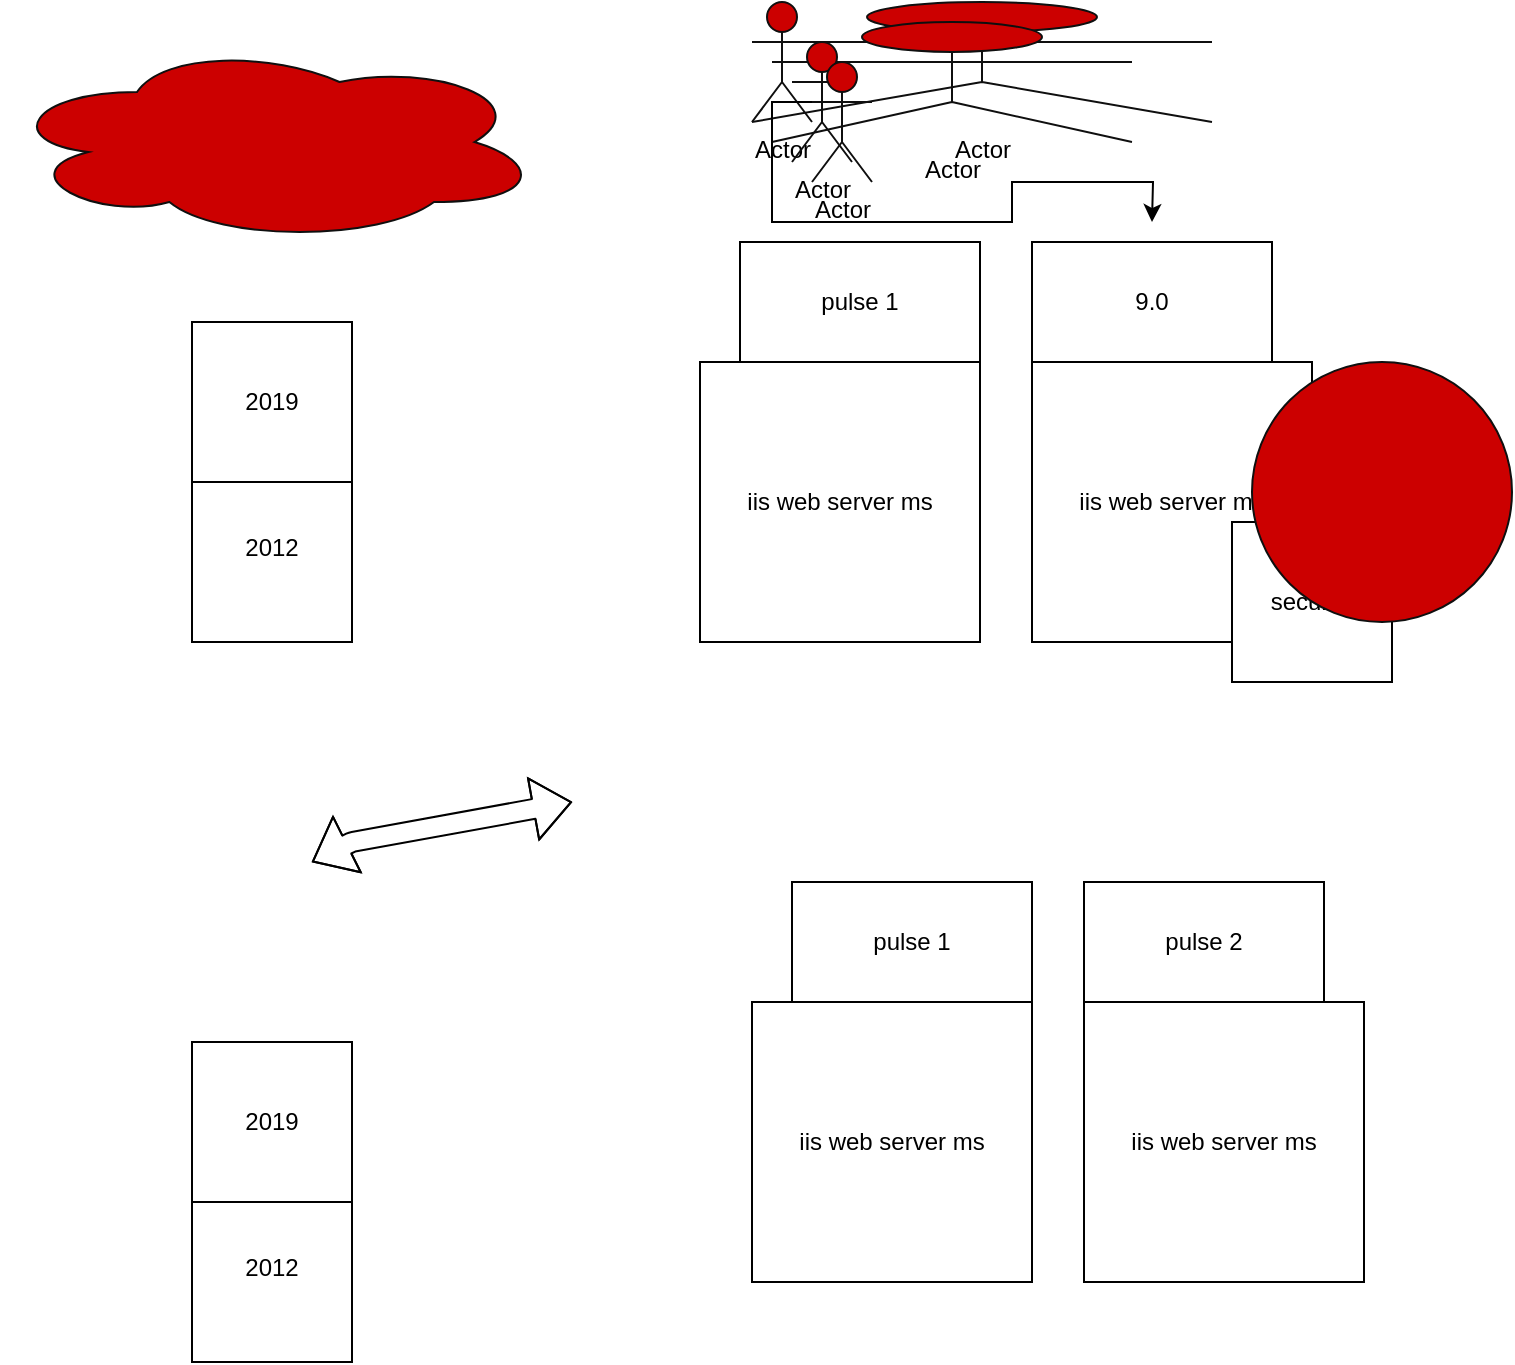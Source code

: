 <mxfile version="13.7.7" type="github"><diagram id="M_wJ2gB4VUgng6MW3NTm" name="Page-1"><mxGraphModel dx="1422" dy="791" grid="1" gridSize="10" guides="1" tooltips="1" connect="1" arrows="1" fold="1" page="1" pageScale="1" pageWidth="827" pageHeight="1169" math="0" shadow="0"><root><mxCell id="0"/><mxCell id="1" parent="0"/><mxCell id="YLJuL5azLFsp-DDm6WVT-1" value="pulse 1" style="rounded=0;whiteSpace=wrap;html=1;" parent="1" vertex="1"><mxGeometry x="414" y="130" width="120" height="60" as="geometry"/></mxCell><mxCell id="YLJuL5azLFsp-DDm6WVT-2" value="9.0" style="rounded=0;whiteSpace=wrap;html=1;" parent="1" vertex="1"><mxGeometry x="560" y="130" width="120" height="60" as="geometry"/></mxCell><mxCell id="YLJuL5azLFsp-DDm6WVT-3" value="iis web server ms " style="whiteSpace=wrap;html=1;aspect=fixed;" parent="1" vertex="1"><mxGeometry x="560" y="190" width="140" height="140" as="geometry"/></mxCell><mxCell id="YLJuL5azLFsp-DDm6WVT-6" value="" style="whiteSpace=wrap;html=1;aspect=fixed;" parent="1" vertex="1"><mxGeometry x="394" y="190" width="140" height="140" as="geometry"/></mxCell><mxCell id="YLJuL5azLFsp-DDm6WVT-7" value="iis web server ms " style="whiteSpace=wrap;html=1;aspect=fixed;" parent="1" vertex="1"><mxGeometry x="394" y="190" width="140" height="140" as="geometry"/></mxCell><mxCell id="YLJuL5azLFsp-DDm6WVT-8" value="pulse 1" style="rounded=0;whiteSpace=wrap;html=1;" parent="1" vertex="1"><mxGeometry x="440" y="450" width="120" height="60" as="geometry"/></mxCell><mxCell id="YLJuL5azLFsp-DDm6WVT-9" value="pulse 2" style="rounded=0;whiteSpace=wrap;html=1;" parent="1" vertex="1"><mxGeometry x="586" y="450" width="120" height="60" as="geometry"/></mxCell><mxCell id="YLJuL5azLFsp-DDm6WVT-10" value="iis web server ms " style="whiteSpace=wrap;html=1;aspect=fixed;" parent="1" vertex="1"><mxGeometry x="586" y="510" width="140" height="140" as="geometry"/></mxCell><mxCell id="YLJuL5azLFsp-DDm6WVT-11" value="" style="whiteSpace=wrap;html=1;aspect=fixed;" parent="1" vertex="1"><mxGeometry x="420" y="510" width="140" height="140" as="geometry"/></mxCell><mxCell id="YLJuL5azLFsp-DDm6WVT-12" value="iis web server ms " style="whiteSpace=wrap;html=1;aspect=fixed;" parent="1" vertex="1"><mxGeometry x="420" y="510" width="140" height="140" as="geometry"/></mxCell><mxCell id="YLJuL5azLFsp-DDm6WVT-13" value="security" style="whiteSpace=wrap;html=1;aspect=fixed;" parent="1" vertex="1"><mxGeometry x="660" y="270" width="80" height="80" as="geometry"/></mxCell><mxCell id="YLJuL5azLFsp-DDm6WVT-14" value="" style="shape=flexArrow;endArrow=classic;startArrow=classic;html=1;" parent="1" edge="1"><mxGeometry width="50" height="50" relative="1" as="geometry"><mxPoint x="200" y="440" as="sourcePoint"/><mxPoint x="330" y="410" as="targetPoint"/><Array as="points"><mxPoint x="220" y="430"/></Array></mxGeometry></mxCell><mxCell id="YLJuL5azLFsp-DDm6WVT-15" value="&lt;div&gt;2012&lt;/div&gt;&lt;div&gt;&lt;br&gt;&lt;/div&gt;" style="whiteSpace=wrap;html=1;aspect=fixed;" parent="1" vertex="1"><mxGeometry x="140" y="250" width="80" height="80" as="geometry"/></mxCell><mxCell id="YLJuL5azLFsp-DDm6WVT-16" value="&lt;div&gt;2019&lt;/div&gt;" style="whiteSpace=wrap;html=1;aspect=fixed;" parent="1" vertex="1"><mxGeometry x="140" y="170" width="80" height="80" as="geometry"/></mxCell><mxCell id="YLJuL5azLFsp-DDm6WVT-17" value="&lt;div&gt;2012&lt;/div&gt;&lt;div&gt;&lt;br&gt;&lt;/div&gt;" style="whiteSpace=wrap;html=1;aspect=fixed;" parent="1" vertex="1"><mxGeometry x="140" y="610" width="80" height="80" as="geometry"/></mxCell><mxCell id="YLJuL5azLFsp-DDm6WVT-18" value="&lt;div&gt;2019&lt;/div&gt;" style="whiteSpace=wrap;html=1;aspect=fixed;" parent="1" vertex="1"><mxGeometry x="140" y="530" width="80" height="80" as="geometry"/></mxCell><mxCell id="YLJuL5azLFsp-DDm6WVT-20" value="" style="ellipse;whiteSpace=wrap;html=1;aspect=fixed;strokeColor=#0F0F0F;fillColor=#CC0000;" parent="1" vertex="1"><mxGeometry x="670" y="190" width="130" height="130" as="geometry"/></mxCell><mxCell id="YLJuL5azLFsp-DDm6WVT-21" value="Actor" style="shape=umlActor;verticalLabelPosition=bottom;verticalAlign=top;html=1;outlineConnect=0;strokeColor=#0F0F0F;fillColor=#CC0000;" parent="1" vertex="1"><mxGeometry x="420" y="10" width="30" height="60" as="geometry"/></mxCell><mxCell id="YLJuL5azLFsp-DDm6WVT-22" value="Actor" style="shape=umlActor;verticalLabelPosition=bottom;verticalAlign=top;html=1;outlineConnect=0;strokeColor=#0F0F0F;fillColor=#CC0000;" parent="1" vertex="1"><mxGeometry x="420" y="10" width="230" height="60" as="geometry"/></mxCell><mxCell id="YLJuL5azLFsp-DDm6WVT-23" value="Actor" style="shape=umlActor;verticalLabelPosition=bottom;verticalAlign=top;html=1;outlineConnect=0;strokeColor=#0F0F0F;fillColor=#CC0000;" parent="1" vertex="1"><mxGeometry x="430" y="20" width="180" height="60" as="geometry"/></mxCell><mxCell id="YLJuL5azLFsp-DDm6WVT-24" value="Actor" style="shape=umlActor;verticalLabelPosition=bottom;verticalAlign=top;html=1;outlineConnect=0;strokeColor=#0F0F0F;fillColor=#CC0000;" parent="1" vertex="1"><mxGeometry x="440" y="30" width="30" height="60" as="geometry"/></mxCell><mxCell id="YLJuL5azLFsp-DDm6WVT-26" style="edgeStyle=orthogonalEdgeStyle;rounded=0;orthogonalLoop=1;jettySize=auto;html=1;exitX=0;exitY=0.333;exitDx=0;exitDy=0;exitPerimeter=0;" parent="1" source="YLJuL5azLFsp-DDm6WVT-25" edge="1"><mxGeometry relative="1" as="geometry"><mxPoint x="620" y="120" as="targetPoint"/></mxGeometry></mxCell><mxCell id="YLJuL5azLFsp-DDm6WVT-25" value="Actor" style="shape=umlActor;verticalLabelPosition=bottom;verticalAlign=top;html=1;outlineConnect=0;strokeColor=#0F0F0F;fillColor=#CC0000;" parent="1" vertex="1"><mxGeometry x="450" y="40" width="30" height="60" as="geometry"/></mxCell><mxCell id="YLJuL5azLFsp-DDm6WVT-27" value="" style="ellipse;shape=cloud;whiteSpace=wrap;html=1;strokeColor=#0F0F0F;fillColor=#CC0000;" parent="1" vertex="1"><mxGeometry x="45" y="30" width="270" height="100" as="geometry"/></mxCell></root></mxGraphModel></diagram></mxfile>